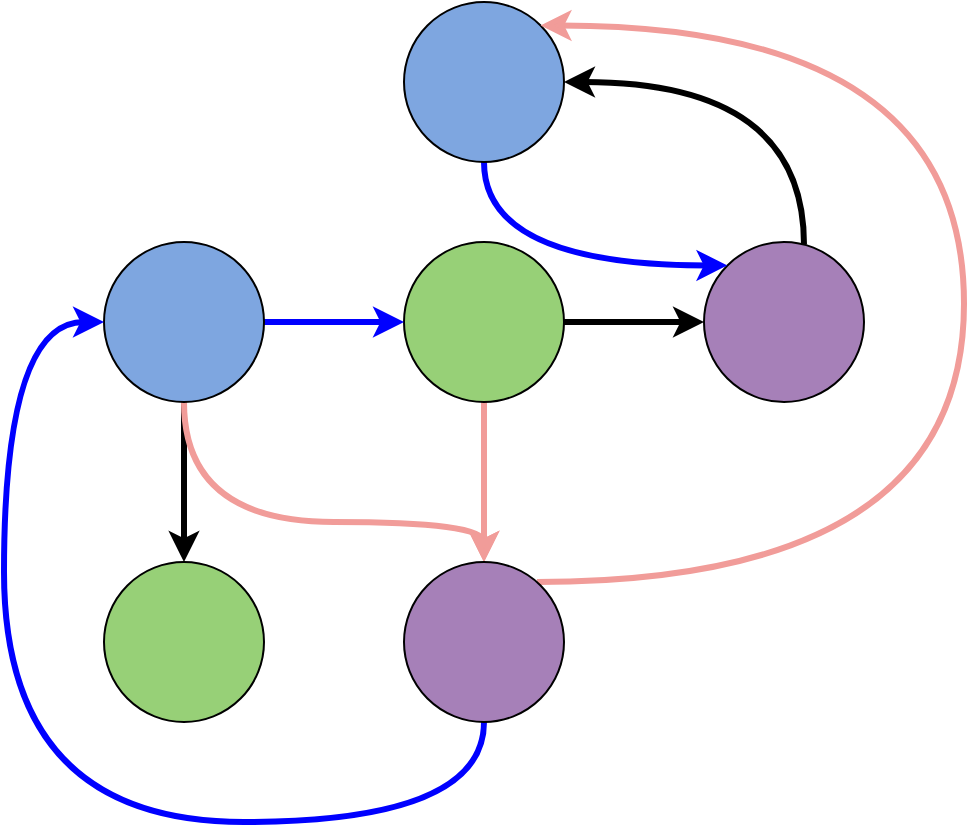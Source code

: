 <mxfile version="23.1.5" type="device">
  <diagram name="Page-1" id="9PTen37L1RaKldLgZpsQ">
    <mxGraphModel dx="875" dy="1624" grid="1" gridSize="10" guides="1" tooltips="1" connect="1" arrows="1" fold="1" page="1" pageScale="1" pageWidth="850" pageHeight="1100" math="0" shadow="0">
      <root>
        <mxCell id="0" />
        <mxCell id="1" parent="0" />
        <mxCell id="liYk_GvnNs1xZ8OgV5sw-14" style="edgeStyle=orthogonalEdgeStyle;rounded=0;orthogonalLoop=1;jettySize=auto;html=1;entryX=0;entryY=0.5;entryDx=0;entryDy=0;strokeWidth=3;curved=1;" edge="1" parent="1" source="liYk_GvnNs1xZ8OgV5sw-1" target="liYk_GvnNs1xZ8OgV5sw-2">
          <mxGeometry relative="1" as="geometry" />
        </mxCell>
        <mxCell id="liYk_GvnNs1xZ8OgV5sw-15" style="edgeStyle=orthogonalEdgeStyle;rounded=0;orthogonalLoop=1;jettySize=auto;html=1;entryX=0.5;entryY=0;entryDx=0;entryDy=0;strokeWidth=3;curved=1;strokeColor=#F19C99;" edge="1" parent="1" source="liYk_GvnNs1xZ8OgV5sw-1" target="liYk_GvnNs1xZ8OgV5sw-10">
          <mxGeometry relative="1" as="geometry" />
        </mxCell>
        <mxCell id="liYk_GvnNs1xZ8OgV5sw-1" value="" style="ellipse;whiteSpace=wrap;html=1;aspect=fixed;fillColor=#97D077;" vertex="1" parent="1">
          <mxGeometry x="230" y="40" width="80" height="80" as="geometry" />
        </mxCell>
        <mxCell id="liYk_GvnNs1xZ8OgV5sw-17" style="edgeStyle=orthogonalEdgeStyle;rounded=0;orthogonalLoop=1;jettySize=auto;html=1;entryX=1;entryY=0.5;entryDx=0;entryDy=0;strokeWidth=3;curved=1;" edge="1" parent="1" source="liYk_GvnNs1xZ8OgV5sw-2" target="liYk_GvnNs1xZ8OgV5sw-4">
          <mxGeometry relative="1" as="geometry">
            <Array as="points">
              <mxPoint x="430" y="-40" />
            </Array>
          </mxGeometry>
        </mxCell>
        <mxCell id="liYk_GvnNs1xZ8OgV5sw-2" value="" style="ellipse;whiteSpace=wrap;html=1;aspect=fixed;fillColor=#A680B8;" vertex="1" parent="1">
          <mxGeometry x="380" y="40" width="80" height="80" as="geometry" />
        </mxCell>
        <mxCell id="liYk_GvnNs1xZ8OgV5sw-21" style="edgeStyle=orthogonalEdgeStyle;rounded=0;orthogonalLoop=1;jettySize=auto;html=1;entryX=0;entryY=0;entryDx=0;entryDy=0;curved=1;strokeWidth=3;strokeColor=#0000FF;" edge="1" parent="1" source="liYk_GvnNs1xZ8OgV5sw-4" target="liYk_GvnNs1xZ8OgV5sw-2">
          <mxGeometry relative="1" as="geometry">
            <Array as="points">
              <mxPoint x="270" y="52" />
            </Array>
          </mxGeometry>
        </mxCell>
        <mxCell id="liYk_GvnNs1xZ8OgV5sw-4" value="" style="ellipse;whiteSpace=wrap;html=1;aspect=fixed;fillColor=#7EA6E0;" vertex="1" parent="1">
          <mxGeometry x="230" y="-80" width="80" height="80" as="geometry" />
        </mxCell>
        <mxCell id="liYk_GvnNs1xZ8OgV5sw-7" value="" style="ellipse;whiteSpace=wrap;html=1;aspect=fixed;fillColor=#97D077;" vertex="1" parent="1">
          <mxGeometry x="80" y="200" width="80" height="80" as="geometry" />
        </mxCell>
        <mxCell id="liYk_GvnNs1xZ8OgV5sw-12" style="edgeStyle=orthogonalEdgeStyle;rounded=0;orthogonalLoop=1;jettySize=auto;html=1;entryX=0.5;entryY=0;entryDx=0;entryDy=0;strokeWidth=3;curved=1;" edge="1" parent="1" source="liYk_GvnNs1xZ8OgV5sw-8" target="liYk_GvnNs1xZ8OgV5sw-7">
          <mxGeometry relative="1" as="geometry" />
        </mxCell>
        <mxCell id="liYk_GvnNs1xZ8OgV5sw-13" style="edgeStyle=orthogonalEdgeStyle;rounded=0;orthogonalLoop=1;jettySize=auto;html=1;entryX=0;entryY=0.5;entryDx=0;entryDy=0;strokeWidth=3;curved=1;strokeColor=#0000FF;" edge="1" parent="1" source="liYk_GvnNs1xZ8OgV5sw-8" target="liYk_GvnNs1xZ8OgV5sw-1">
          <mxGeometry relative="1" as="geometry" />
        </mxCell>
        <mxCell id="liYk_GvnNs1xZ8OgV5sw-20" style="edgeStyle=orthogonalEdgeStyle;rounded=0;orthogonalLoop=1;jettySize=auto;html=1;entryX=0.5;entryY=0;entryDx=0;entryDy=0;curved=1;strokeWidth=3;strokeColor=#F19C99;" edge="1" parent="1" target="liYk_GvnNs1xZ8OgV5sw-10">
          <mxGeometry relative="1" as="geometry">
            <mxPoint x="120" y="120" as="sourcePoint" />
            <Array as="points">
              <mxPoint x="120" y="180" />
              <mxPoint x="270" y="180" />
            </Array>
          </mxGeometry>
        </mxCell>
        <mxCell id="liYk_GvnNs1xZ8OgV5sw-8" value="" style="ellipse;whiteSpace=wrap;html=1;aspect=fixed;fillColor=#7EA6E0;" vertex="1" parent="1">
          <mxGeometry x="80" y="40" width="80" height="80" as="geometry" />
        </mxCell>
        <mxCell id="liYk_GvnNs1xZ8OgV5sw-19" style="edgeStyle=orthogonalEdgeStyle;rounded=0;orthogonalLoop=1;jettySize=auto;html=1;entryX=1;entryY=0;entryDx=0;entryDy=0;curved=1;strokeWidth=3;strokeColor=#F19C99;" edge="1" parent="1" source="liYk_GvnNs1xZ8OgV5sw-10" target="liYk_GvnNs1xZ8OgV5sw-4">
          <mxGeometry relative="1" as="geometry">
            <Array as="points">
              <mxPoint x="510" y="210" />
              <mxPoint x="510" y="-68" />
            </Array>
          </mxGeometry>
        </mxCell>
        <mxCell id="liYk_GvnNs1xZ8OgV5sw-22" style="edgeStyle=orthogonalEdgeStyle;rounded=0;orthogonalLoop=1;jettySize=auto;html=1;entryX=0;entryY=0.5;entryDx=0;entryDy=0;curved=1;strokeWidth=3;strokeColor=#0000FF;" edge="1" parent="1" source="liYk_GvnNs1xZ8OgV5sw-10" target="liYk_GvnNs1xZ8OgV5sw-8">
          <mxGeometry relative="1" as="geometry">
            <Array as="points">
              <mxPoint x="270" y="330" />
              <mxPoint x="30" y="330" />
              <mxPoint x="30" y="80" />
            </Array>
          </mxGeometry>
        </mxCell>
        <mxCell id="liYk_GvnNs1xZ8OgV5sw-10" value="" style="ellipse;whiteSpace=wrap;html=1;aspect=fixed;fillColor=#A680B8;" vertex="1" parent="1">
          <mxGeometry x="230" y="200" width="80" height="80" as="geometry" />
        </mxCell>
      </root>
    </mxGraphModel>
  </diagram>
</mxfile>

